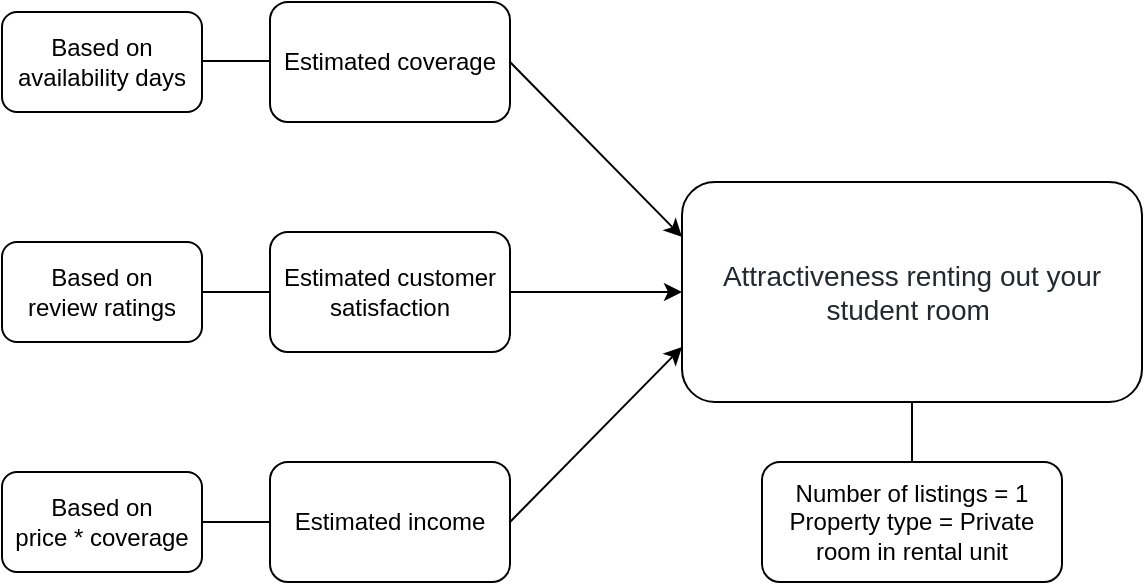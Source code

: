 <mxfile version="15.3.8" type="device"><diagram id="3jMZQUNAe1nkHnmo2YB6" name="Page-1"><mxGraphModel dx="786" dy="546" grid="0" gridSize="10" guides="1" tooltips="1" connect="1" arrows="1" fold="1" page="1" pageScale="1" pageWidth="827" pageHeight="1169" math="0" shadow="0"><root><mxCell id="0"/><mxCell id="1" parent="0"/><mxCell id="DrQukkFNYgL96cxeqYM3-1" value="&lt;span style=&quot;color: rgb(36 , 41 , 47) ; font-family: , &amp;#34;system-ui&amp;#34; , &amp;#34;segoe ui&amp;#34; , &amp;#34;helvetica&amp;#34; , &amp;#34;arial&amp;#34; , sans-serif , &amp;#34;apple color emoji&amp;#34; , &amp;#34;segoe ui emoji&amp;#34; ; font-size: 14px ; background-color: rgb(255 , 255 , 255)&quot;&gt;Attractiveness renting out your student room&amp;nbsp;&lt;/span&gt;" style="rounded=1;whiteSpace=wrap;html=1;" vertex="1" parent="1"><mxGeometry x="500" y="180" width="230" height="110" as="geometry"/></mxCell><mxCell id="DrQukkFNYgL96cxeqYM3-3" value="Estimated income" style="rounded=1;whiteSpace=wrap;html=1;" vertex="1" parent="1"><mxGeometry x="294" y="320" width="120" height="60" as="geometry"/></mxCell><mxCell id="DrQukkFNYgL96cxeqYM3-4" value="Estimated customer satisfaction" style="rounded=1;whiteSpace=wrap;html=1;" vertex="1" parent="1"><mxGeometry x="294" y="205" width="120" height="60" as="geometry"/></mxCell><mxCell id="DrQukkFNYgL96cxeqYM3-5" value="Estimated coverage" style="rounded=1;whiteSpace=wrap;html=1;" vertex="1" parent="1"><mxGeometry x="294" y="90" width="120" height="60" as="geometry"/></mxCell><mxCell id="DrQukkFNYgL96cxeqYM3-6" value="Number of listings = 1&lt;br&gt;&lt;div&gt;&lt;span&gt;Property type = Private room in rental unit&lt;/span&gt;&lt;/div&gt;" style="rounded=1;whiteSpace=wrap;html=1;" vertex="1" parent="1"><mxGeometry x="540" y="320" width="150" height="60" as="geometry"/></mxCell><mxCell id="DrQukkFNYgL96cxeqYM3-8" value="Based on&lt;br&gt;price * coverage" style="rounded=1;whiteSpace=wrap;html=1;" vertex="1" parent="1"><mxGeometry x="160" y="325" width="100" height="50" as="geometry"/></mxCell><mxCell id="DrQukkFNYgL96cxeqYM3-9" value="Based on&lt;br&gt;review ratings" style="rounded=1;whiteSpace=wrap;html=1;" vertex="1" parent="1"><mxGeometry x="160" y="210" width="100" height="50" as="geometry"/></mxCell><mxCell id="DrQukkFNYgL96cxeqYM3-10" value="Based on&lt;br&gt;availability days" style="rounded=1;whiteSpace=wrap;html=1;" vertex="1" parent="1"><mxGeometry x="160" y="95" width="100" height="50" as="geometry"/></mxCell><mxCell id="DrQukkFNYgL96cxeqYM3-12" value="" style="endArrow=classic;html=1;entryX=0;entryY=0.5;entryDx=0;entryDy=0;exitX=1;exitY=0.5;exitDx=0;exitDy=0;" edge="1" parent="1" source="DrQukkFNYgL96cxeqYM3-4" target="DrQukkFNYgL96cxeqYM3-1"><mxGeometry width="50" height="50" relative="1" as="geometry"><mxPoint x="380" y="250" as="sourcePoint"/><mxPoint x="430" y="200" as="targetPoint"/></mxGeometry></mxCell><mxCell id="DrQukkFNYgL96cxeqYM3-13" value="" style="endArrow=classic;html=1;entryX=0;entryY=0.25;entryDx=0;entryDy=0;exitX=1;exitY=0.5;exitDx=0;exitDy=0;" edge="1" parent="1" source="DrQukkFNYgL96cxeqYM3-5" target="DrQukkFNYgL96cxeqYM3-1"><mxGeometry width="50" height="50" relative="1" as="geometry"><mxPoint x="380" y="250" as="sourcePoint"/><mxPoint x="430" y="200" as="targetPoint"/></mxGeometry></mxCell><mxCell id="DrQukkFNYgL96cxeqYM3-14" value="" style="endArrow=classic;html=1;entryX=0;entryY=0.75;entryDx=0;entryDy=0;exitX=1;exitY=0.5;exitDx=0;exitDy=0;" edge="1" parent="1" source="DrQukkFNYgL96cxeqYM3-3" target="DrQukkFNYgL96cxeqYM3-1"><mxGeometry width="50" height="50" relative="1" as="geometry"><mxPoint x="380" y="250" as="sourcePoint"/><mxPoint x="430" y="200" as="targetPoint"/></mxGeometry></mxCell><mxCell id="DrQukkFNYgL96cxeqYM3-15" value="" style="endArrow=none;html=1;entryX=0;entryY=0.5;entryDx=0;entryDy=0;exitX=1;exitY=0.5;exitDx=0;exitDy=0;" edge="1" parent="1" source="DrQukkFNYgL96cxeqYM3-8" target="DrQukkFNYgL96cxeqYM3-3"><mxGeometry width="50" height="50" relative="1" as="geometry"><mxPoint x="380" y="250" as="sourcePoint"/><mxPoint x="430" y="200" as="targetPoint"/></mxGeometry></mxCell><mxCell id="DrQukkFNYgL96cxeqYM3-16" value="" style="endArrow=none;html=1;entryX=0;entryY=0.5;entryDx=0;entryDy=0;exitX=1;exitY=0.5;exitDx=0;exitDy=0;" edge="1" parent="1"><mxGeometry width="50" height="50" relative="1" as="geometry"><mxPoint x="260" y="119.5" as="sourcePoint"/><mxPoint x="294" y="119.5" as="targetPoint"/></mxGeometry></mxCell><mxCell id="DrQukkFNYgL96cxeqYM3-17" value="" style="endArrow=none;html=1;exitX=1;exitY=0.5;exitDx=0;exitDy=0;entryX=0;entryY=0.5;entryDx=0;entryDy=0;" edge="1" parent="1" source="DrQukkFNYgL96cxeqYM3-9" target="DrQukkFNYgL96cxeqYM3-4"><mxGeometry width="50" height="50" relative="1" as="geometry"><mxPoint x="280" y="370" as="sourcePoint"/><mxPoint x="290" y="270" as="targetPoint"/></mxGeometry></mxCell><mxCell id="DrQukkFNYgL96cxeqYM3-18" value="" style="endArrow=none;html=1;entryX=0.5;entryY=1;entryDx=0;entryDy=0;exitX=0.5;exitY=0;exitDx=0;exitDy=0;" edge="1" parent="1" source="DrQukkFNYgL96cxeqYM3-6" target="DrQukkFNYgL96cxeqYM3-1"><mxGeometry width="50" height="50" relative="1" as="geometry"><mxPoint x="380" y="250" as="sourcePoint"/><mxPoint x="430" y="200" as="targetPoint"/></mxGeometry></mxCell></root></mxGraphModel></diagram></mxfile>